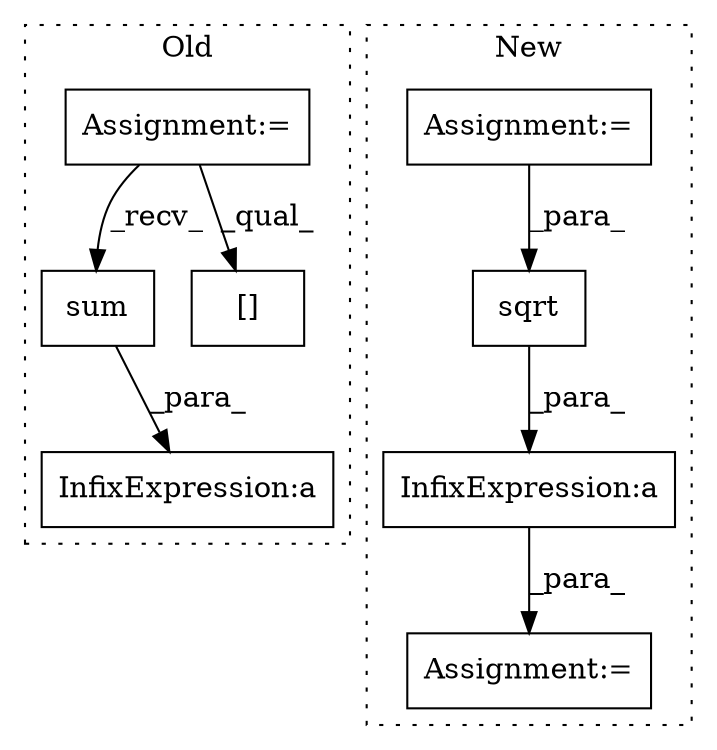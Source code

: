 digraph G {
subgraph cluster0 {
1 [label="sum" a="32" s="668" l="5" shape="box"];
3 [label="InfixExpression:a" a="27" s="622" l="3" shape="box"];
6 [label="Assignment:=" a="7" s="355" l="53" shape="box"];
8 [label="[]" a="2" s="674,730" l="10,2" shape="box"];
label = "Old";
style="dotted";
}
subgraph cluster1 {
2 [label="sqrt" a="32" s="531,558" l="5,1" shape="box"];
4 [label="Assignment:=" a="7" s="519" l="1" shape="box"];
5 [label="InfixExpression:a" a="27" s="522" l="3" shape="box"];
7 [label="Assignment:=" a="7" s="470" l="1" shape="box"];
label = "New";
style="dotted";
}
1 -> 3 [label="_para_"];
2 -> 5 [label="_para_"];
5 -> 4 [label="_para_"];
6 -> 8 [label="_qual_"];
6 -> 1 [label="_recv_"];
7 -> 2 [label="_para_"];
}